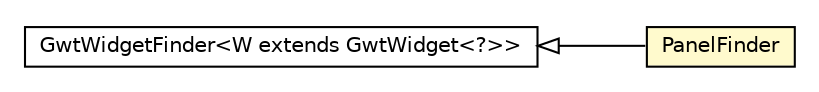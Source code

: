 #!/usr/local/bin/dot
#
# Class diagram 
# Generated by UMLGraph version R5_6-24-gf6e263 (http://www.umlgraph.org/)
#

digraph G {
	edge [fontname="Helvetica",fontsize=10,labelfontname="Helvetica",labelfontsize=10];
	node [fontname="Helvetica",fontsize=10,shape=plaintext];
	nodesep=0.25;
	ranksep=0.5;
	rankdir=LR;
	// org.senchalabs.gwt.gwtdriver.gxt.models.Panel.PanelFinder
	c441 [label=<<table title="org.senchalabs.gwt.gwtdriver.gxt.models.Panel.PanelFinder" border="0" cellborder="1" cellspacing="0" cellpadding="2" port="p" bgcolor="lemonChiffon" href="./Panel.PanelFinder.html">
		<tr><td><table border="0" cellspacing="0" cellpadding="1">
<tr><td align="center" balign="center"> PanelFinder </td></tr>
		</table></td></tr>
		</table>>, URL="./Panel.PanelFinder.html", fontname="Helvetica", fontcolor="black", fontsize=10.0];
	//org.senchalabs.gwt.gwtdriver.gxt.models.Panel.PanelFinder extends org.senchalabs.gwt.gwtdriver.models.GwtWidgetFinder<org.senchalabs.gwt.gwtdriver.gxt.models.Panel>
	c455:p -> c441:p [dir=back,arrowtail=empty];
	// org.senchalabs.gwt.gwtdriver.models.GwtWidgetFinder<W extends org.senchalabs.gwt.gwtdriver.models.GwtWidget<?>>
	c455 [label=<<table title="org.senchalabs.gwt.gwtdriver.models.GwtWidgetFinder" border="0" cellborder="1" cellspacing="0" cellpadding="2" port="p" href="http://java.sun.com/j2se/1.4.2/docs/api/org/senchalabs/gwt/gwtdriver/models/GwtWidgetFinder.html">
		<tr><td><table border="0" cellspacing="0" cellpadding="1">
<tr><td align="center" balign="center"> GwtWidgetFinder&lt;W extends GwtWidget&lt;?&gt;&gt; </td></tr>
		</table></td></tr>
		</table>>, URL="http://java.sun.com/j2se/1.4.2/docs/api/org/senchalabs/gwt/gwtdriver/models/GwtWidgetFinder.html", fontname="Helvetica", fontcolor="black", fontsize=10.0];
}


